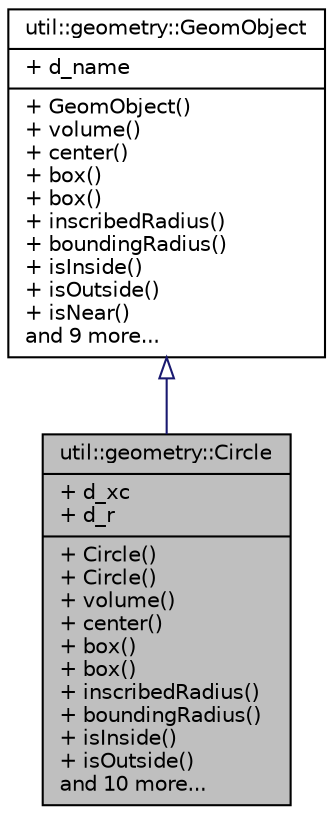 digraph "util::geometry::Circle"
{
  edge [fontname="Helvetica",fontsize="10",labelfontname="Helvetica",labelfontsize="10"];
  node [fontname="Helvetica",fontsize="10",shape=record];
  Node0 [label="{util::geometry::Circle\n|+ d_xc\l+ d_r\l|+ Circle()\l+ Circle()\l+ volume()\l+ center()\l+ box()\l+ box()\l+ inscribedRadius()\l+ boundingRadius()\l+ isInside()\l+ isOutside()\land 10 more...\l}",height=0.2,width=0.4,color="black", fillcolor="grey75", style="filled", fontcolor="black"];
  Node1 -> Node0 [dir="back",color="midnightblue",fontsize="10",style="solid",arrowtail="onormal",fontname="Helvetica"];
  Node1 [label="{util::geometry::GeomObject\n|+ d_name\l|+ GeomObject()\l+ volume()\l+ center()\l+ box()\l+ box()\l+ inscribedRadius()\l+ boundingRadius()\l+ isInside()\l+ isOutside()\l+ isNear()\land 9 more...\l}",height=0.2,width=0.4,color="black", fillcolor="white", style="filled",URL="$classutil_1_1geometry_1_1GeomObject.html",tooltip="Defines abstract geometrical domain. "];
}
